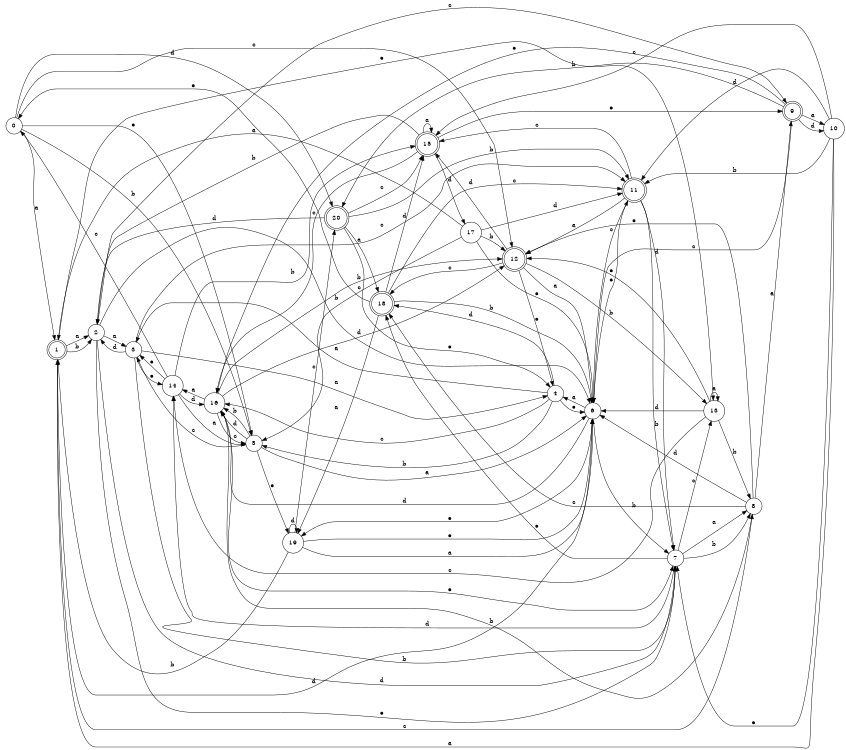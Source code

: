 digraph n17_6 {
__start0 [label="" shape="none"];

rankdir=LR;
size="8,5";

s0 [style="filled", color="black", fillcolor="white" shape="circle", label="0"];
s1 [style="rounded,filled", color="black", fillcolor="white" shape="doublecircle", label="1"];
s2 [style="filled", color="black", fillcolor="white" shape="circle", label="2"];
s3 [style="filled", color="black", fillcolor="white" shape="circle", label="3"];
s4 [style="filled", color="black", fillcolor="white" shape="circle", label="4"];
s5 [style="filled", color="black", fillcolor="white" shape="circle", label="5"];
s6 [style="filled", color="black", fillcolor="white" shape="circle", label="6"];
s7 [style="filled", color="black", fillcolor="white" shape="circle", label="7"];
s8 [style="filled", color="black", fillcolor="white" shape="circle", label="8"];
s9 [style="rounded,filled", color="black", fillcolor="white" shape="doublecircle", label="9"];
s10 [style="filled", color="black", fillcolor="white" shape="circle", label="10"];
s11 [style="rounded,filled", color="black", fillcolor="white" shape="doublecircle", label="11"];
s12 [style="rounded,filled", color="black", fillcolor="white" shape="doublecircle", label="12"];
s13 [style="filled", color="black", fillcolor="white" shape="circle", label="13"];
s14 [style="filled", color="black", fillcolor="white" shape="circle", label="14"];
s15 [style="rounded,filled", color="black", fillcolor="white" shape="doublecircle", label="15"];
s16 [style="filled", color="black", fillcolor="white" shape="circle", label="16"];
s17 [style="filled", color="black", fillcolor="white" shape="circle", label="17"];
s18 [style="rounded,filled", color="black", fillcolor="white" shape="doublecircle", label="18"];
s19 [style="filled", color="black", fillcolor="white" shape="circle", label="19"];
s20 [style="rounded,filled", color="black", fillcolor="white" shape="doublecircle", label="20"];
s0 -> s1 [label="a"];
s0 -> s5 [label="b"];
s0 -> s12 [label="c"];
s0 -> s20 [label="d"];
s0 -> s5 [label="e"];
s1 -> s2 [label="a"];
s1 -> s2 [label="b"];
s1 -> s8 [label="c"];
s1 -> s6 [label="d"];
s1 -> s13 [label="e"];
s2 -> s3 [label="a"];
s2 -> s6 [label="b"];
s2 -> s9 [label="c"];
s2 -> s7 [label="d"];
s2 -> s7 [label="e"];
s3 -> s4 [label="a"];
s3 -> s7 [label="b"];
s3 -> s11 [label="c"];
s3 -> s2 [label="d"];
s3 -> s14 [label="e"];
s4 -> s3 [label="a"];
s4 -> s5 [label="b"];
s4 -> s16 [label="c"];
s4 -> s18 [label="d"];
s4 -> s6 [label="e"];
s5 -> s6 [label="a"];
s5 -> s16 [label="b"];
s5 -> s3 [label="c"];
s5 -> s16 [label="d"];
s5 -> s19 [label="e"];
s6 -> s4 [label="a"];
s6 -> s7 [label="b"];
s6 -> s11 [label="c"];
s6 -> s16 [label="d"];
s6 -> s19 [label="e"];
s7 -> s8 [label="a"];
s7 -> s8 [label="b"];
s7 -> s13 [label="c"];
s7 -> s14 [label="d"];
s7 -> s18 [label="e"];
s8 -> s9 [label="a"];
s8 -> s16 [label="b"];
s8 -> s18 [label="c"];
s8 -> s6 [label="d"];
s8 -> s12 [label="e"];
s9 -> s10 [label="a"];
s9 -> s20 [label="b"];
s9 -> s6 [label="c"];
s9 -> s10 [label="d"];
s9 -> s16 [label="e"];
s10 -> s1 [label="a"];
s10 -> s11 [label="b"];
s10 -> s15 [label="c"];
s10 -> s11 [label="d"];
s10 -> s7 [label="e"];
s11 -> s12 [label="a"];
s11 -> s7 [label="b"];
s11 -> s15 [label="c"];
s11 -> s7 [label="d"];
s11 -> s6 [label="e"];
s12 -> s6 [label="a"];
s12 -> s13 [label="b"];
s12 -> s18 [label="c"];
s12 -> s15 [label="d"];
s12 -> s4 [label="e"];
s13 -> s13 [label="a"];
s13 -> s8 [label="b"];
s13 -> s14 [label="c"];
s13 -> s6 [label="d"];
s13 -> s12 [label="e"];
s14 -> s5 [label="a"];
s14 -> s15 [label="b"];
s14 -> s0 [label="c"];
s14 -> s16 [label="d"];
s14 -> s3 [label="e"];
s15 -> s15 [label="a"];
s15 -> s2 [label="b"];
s15 -> s16 [label="c"];
s15 -> s17 [label="d"];
s15 -> s9 [label="e"];
s16 -> s14 [label="a"];
s16 -> s12 [label="b"];
s16 -> s5 [label="c"];
s16 -> s12 [label="d"];
s16 -> s7 [label="e"];
s17 -> s1 [label="a"];
s17 -> s12 [label="b"];
s17 -> s5 [label="c"];
s17 -> s11 [label="d"];
s17 -> s6 [label="e"];
s18 -> s19 [label="a"];
s18 -> s6 [label="b"];
s18 -> s11 [label="c"];
s18 -> s15 [label="d"];
s18 -> s0 [label="e"];
s19 -> s6 [label="a"];
s19 -> s1 [label="b"];
s19 -> s20 [label="c"];
s19 -> s19 [label="d"];
s19 -> s6 [label="e"];
s20 -> s18 [label="a"];
s20 -> s11 [label="b"];
s20 -> s15 [label="c"];
s20 -> s2 [label="d"];
s20 -> s4 [label="e"];

}